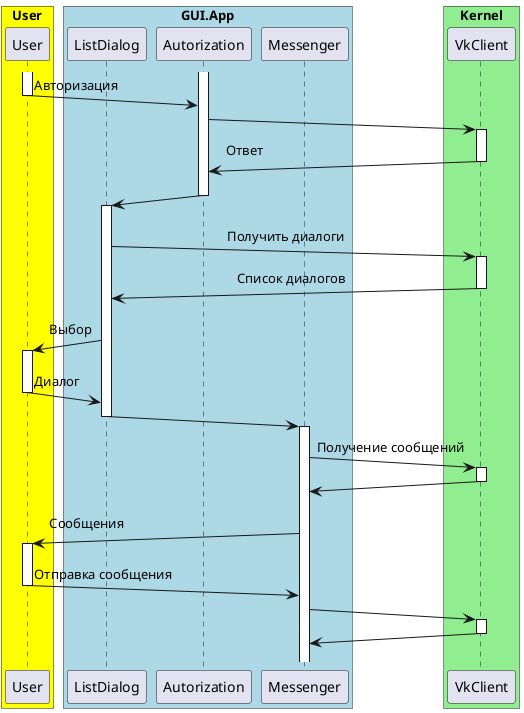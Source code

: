 @startuml
'https://plantuml.com/sequence-diagram


activate Autorization
activate User
User ->(10) Autorization: Авторизация 
deactivate User
Autorization ->(10) VkClient
activate VkClient
Autorization (10)<- VkClient: Ответ
deactivate VkClient

Autorization ->(10) ListDialog
deactivate Autorization
activate ListDialog
ListDialog ->(10) VkClient: \t\t\t\tПолучить диалоги
activate VkClient
ListDialog (10)<- VkClient: \t\t\t\tСписок диалогов
deactivate VkClient
User (10)<- ListDialog: Выбор
activate User
User ->(10) ListDialog: Диалог
deactivate User
ListDialog ->(10) Messenger
deactivate
activate Messenger
Messenger->(10) VkClient: Получение сообщений
activate VkClient
Messenger(10)<- VkClient:
deactivate VkClient
Messenger ->(10) User: Сообщения
activate User
Messenger (10)<- User: Отправка сообщения
deactivate User
Messenger ->(10) VkClient
activate VkClient
Messenger (10)<- VkClient
deactivate VkClient


box "User" #Yellow
participant User
end box

box "GUI.App" #LightBlue
participant ListDialog
participant Autorization
participant Messenger
end box

box "Kernel" #LightGreen
participant VkClient
end box

@enduml